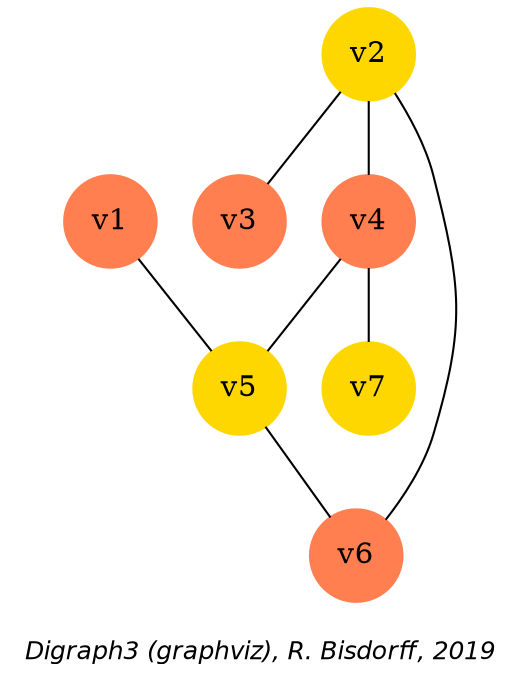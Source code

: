strict graph G {
graph [ fontname = "Helvetica-Oblique",
 fontsize = 12,
 label = "\nDigraph3 (graphviz), R. Bisdorff, 2019", size="7,7"];
n1 [shape = "circle", label = "v1", style = "filled", color = coral];
n2 [shape = "circle", label = "v2", style = "filled", color = gold];
n3 [shape = "circle", label = "v3", style = "filled", color = coral];
n4 [shape = "circle", label = "v4", style = "filled", color = coral];
n5 [shape = "circle", label = "v5", style = "filled", color = gold];
n6 [shape = "circle", label = "v6", style = "filled", color = coral];
n7 [shape = "circle", label = "v7", style = "filled", color = gold];
n1-- n5 [dir=both,style="setlinewidth(1)",color=black, arrowhead=none, arrowtail=none] ;
n2-- n3 [dir=both,style="setlinewidth(1)",color=black, arrowhead=none, arrowtail=none] ;
n2-- n4 [dir=both,style="setlinewidth(1)",color=black, arrowhead=none, arrowtail=none] ;
n2-- n6 [dir=both,style="setlinewidth(1)",color=black, arrowhead=none, arrowtail=none] ;
n4-- n5 [dir=both,style="setlinewidth(1)",color=black, arrowhead=none, arrowtail=none] ;
n4-- n7 [dir=both,style="setlinewidth(1)",color=black, arrowhead=none, arrowtail=none] ;
n5-- n6 [dir=both,style="setlinewidth(1)",color=black, arrowhead=none, arrowtail=none] ;
}
